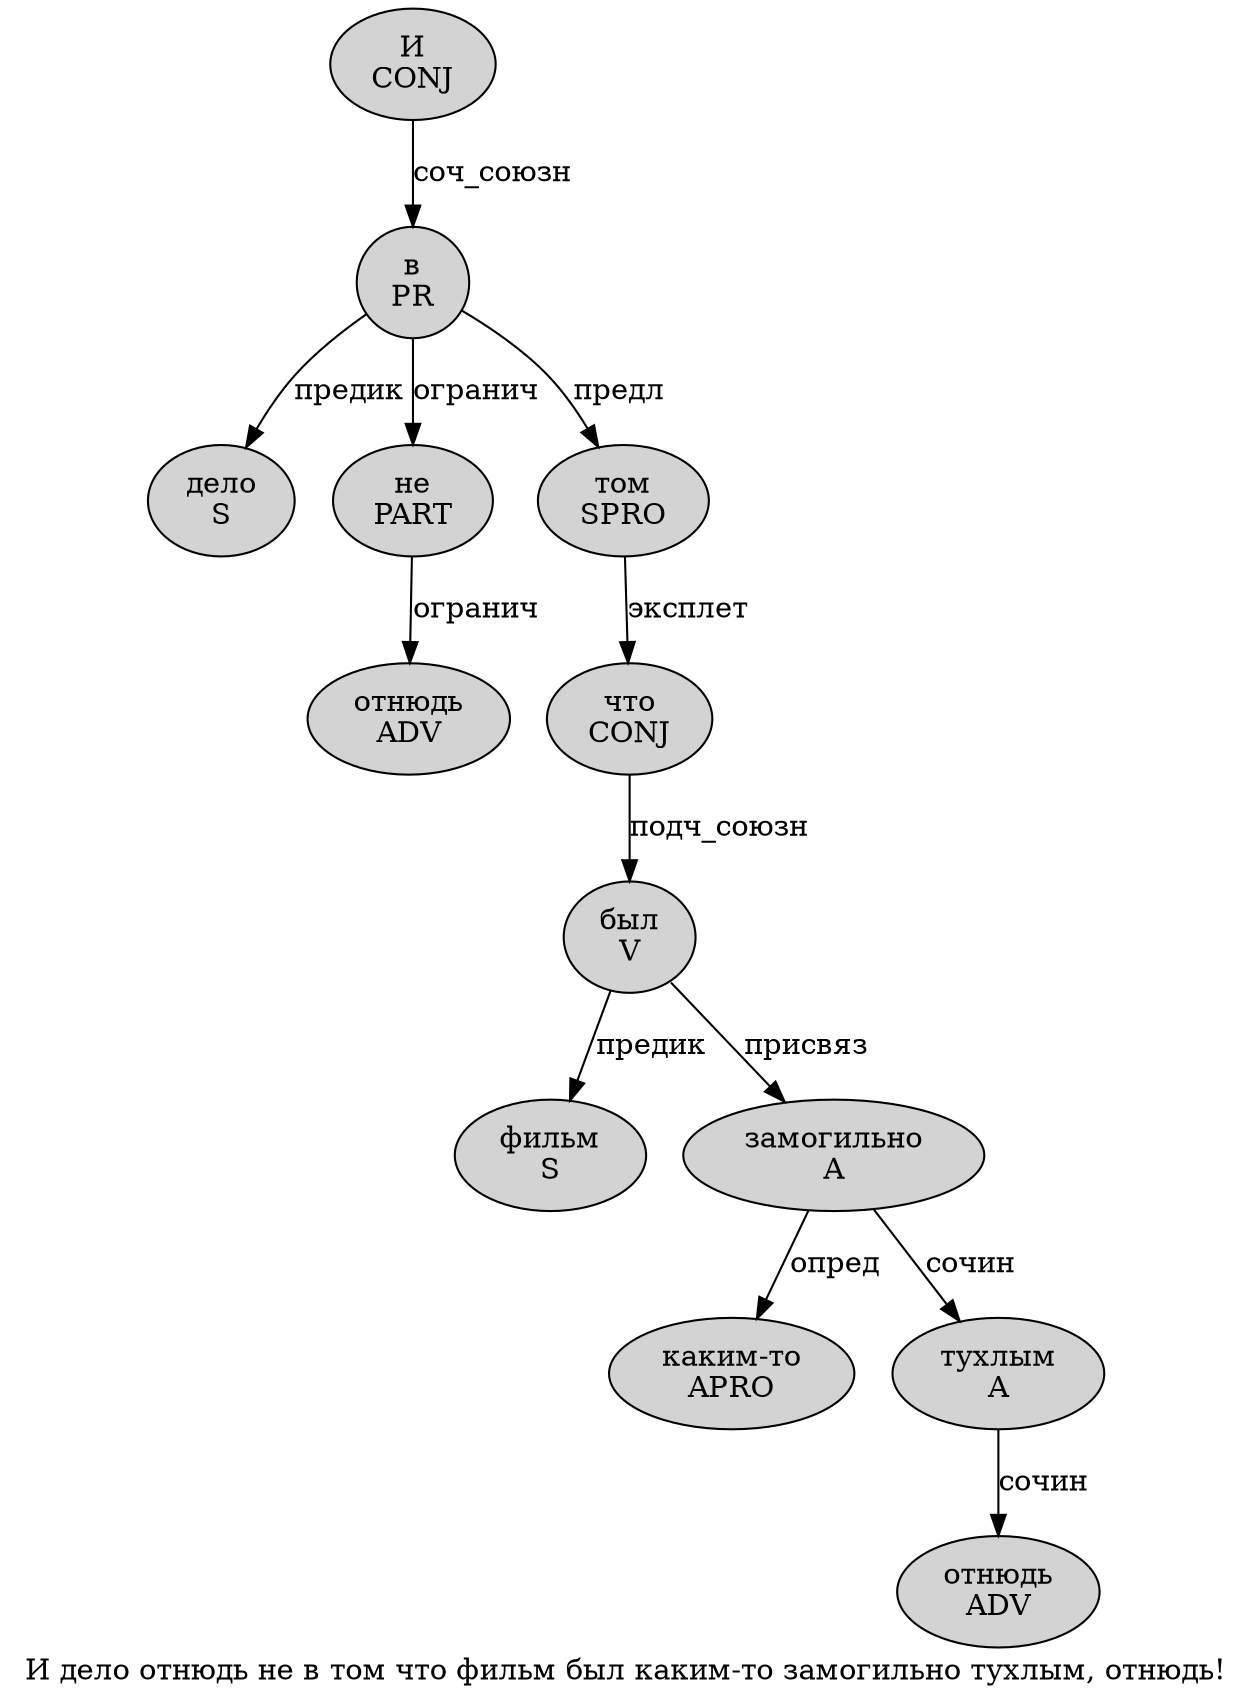 digraph SENTENCE_4927 {
	graph [label="И дело отнюдь не в том что фильм был каким-то замогильно тухлым, отнюдь!"]
	node [style=filled]
		0 [label="И
CONJ" color="" fillcolor=lightgray penwidth=1 shape=ellipse]
		1 [label="дело
S" color="" fillcolor=lightgray penwidth=1 shape=ellipse]
		2 [label="отнюдь
ADV" color="" fillcolor=lightgray penwidth=1 shape=ellipse]
		3 [label="не
PART" color="" fillcolor=lightgray penwidth=1 shape=ellipse]
		4 [label="в
PR" color="" fillcolor=lightgray penwidth=1 shape=ellipse]
		5 [label="том
SPRO" color="" fillcolor=lightgray penwidth=1 shape=ellipse]
		6 [label="что
CONJ" color="" fillcolor=lightgray penwidth=1 shape=ellipse]
		7 [label="фильм
S" color="" fillcolor=lightgray penwidth=1 shape=ellipse]
		8 [label="был
V" color="" fillcolor=lightgray penwidth=1 shape=ellipse]
		9 [label="каким-то
APRO" color="" fillcolor=lightgray penwidth=1 shape=ellipse]
		10 [label="замогильно
A" color="" fillcolor=lightgray penwidth=1 shape=ellipse]
		11 [label="тухлым
A" color="" fillcolor=lightgray penwidth=1 shape=ellipse]
		13 [label="отнюдь
ADV" color="" fillcolor=lightgray penwidth=1 shape=ellipse]
			0 -> 4 [label="соч_союзн"]
			6 -> 8 [label="подч_союзн"]
			11 -> 13 [label="сочин"]
			10 -> 9 [label="опред"]
			10 -> 11 [label="сочин"]
			8 -> 7 [label="предик"]
			8 -> 10 [label="присвяз"]
			3 -> 2 [label="огранич"]
			4 -> 1 [label="предик"]
			4 -> 3 [label="огранич"]
			4 -> 5 [label="предл"]
			5 -> 6 [label="эксплет"]
}